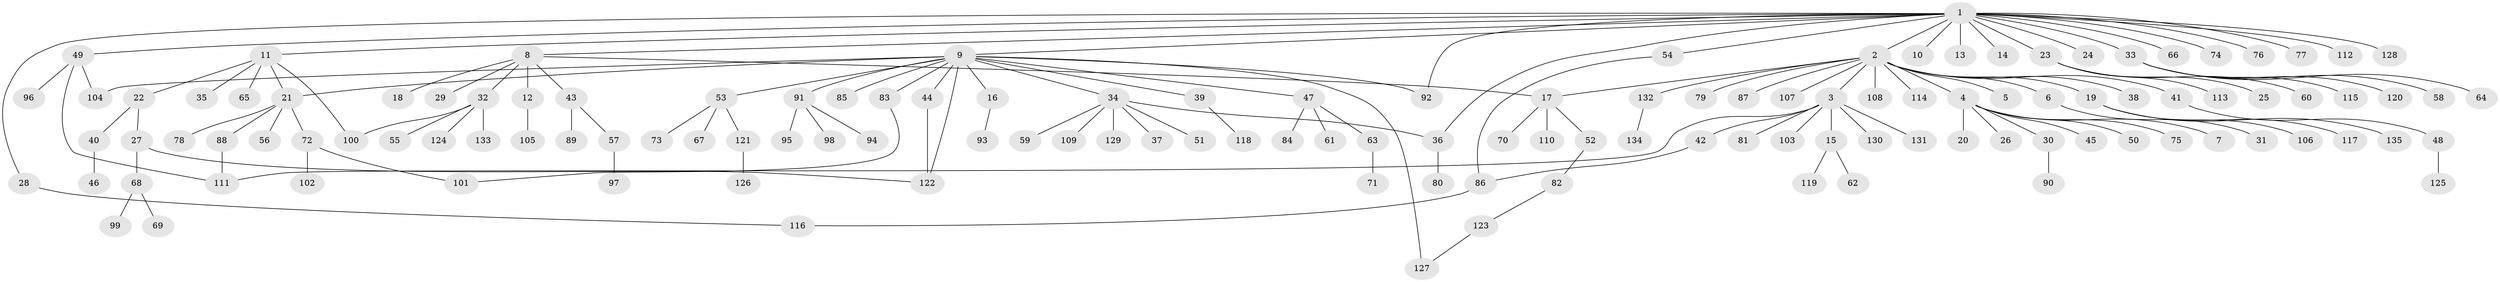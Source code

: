 // Generated by graph-tools (version 1.1) at 2025/49/03/09/25 03:49:53]
// undirected, 135 vertices, 148 edges
graph export_dot {
graph [start="1"]
  node [color=gray90,style=filled];
  1;
  2;
  3;
  4;
  5;
  6;
  7;
  8;
  9;
  10;
  11;
  12;
  13;
  14;
  15;
  16;
  17;
  18;
  19;
  20;
  21;
  22;
  23;
  24;
  25;
  26;
  27;
  28;
  29;
  30;
  31;
  32;
  33;
  34;
  35;
  36;
  37;
  38;
  39;
  40;
  41;
  42;
  43;
  44;
  45;
  46;
  47;
  48;
  49;
  50;
  51;
  52;
  53;
  54;
  55;
  56;
  57;
  58;
  59;
  60;
  61;
  62;
  63;
  64;
  65;
  66;
  67;
  68;
  69;
  70;
  71;
  72;
  73;
  74;
  75;
  76;
  77;
  78;
  79;
  80;
  81;
  82;
  83;
  84;
  85;
  86;
  87;
  88;
  89;
  90;
  91;
  92;
  93;
  94;
  95;
  96;
  97;
  98;
  99;
  100;
  101;
  102;
  103;
  104;
  105;
  106;
  107;
  108;
  109;
  110;
  111;
  112;
  113;
  114;
  115;
  116;
  117;
  118;
  119;
  120;
  121;
  122;
  123;
  124;
  125;
  126;
  127;
  128;
  129;
  130;
  131;
  132;
  133;
  134;
  135;
  1 -- 2;
  1 -- 8;
  1 -- 9;
  1 -- 10;
  1 -- 11;
  1 -- 13;
  1 -- 14;
  1 -- 23;
  1 -- 24;
  1 -- 28;
  1 -- 33;
  1 -- 36;
  1 -- 49;
  1 -- 54;
  1 -- 66;
  1 -- 74;
  1 -- 76;
  1 -- 77;
  1 -- 92;
  1 -- 112;
  1 -- 128;
  2 -- 3;
  2 -- 4;
  2 -- 5;
  2 -- 6;
  2 -- 17;
  2 -- 19;
  2 -- 38;
  2 -- 41;
  2 -- 79;
  2 -- 87;
  2 -- 107;
  2 -- 108;
  2 -- 114;
  2 -- 132;
  3 -- 15;
  3 -- 42;
  3 -- 81;
  3 -- 103;
  3 -- 111;
  3 -- 130;
  3 -- 131;
  4 -- 7;
  4 -- 20;
  4 -- 26;
  4 -- 30;
  4 -- 45;
  4 -- 50;
  4 -- 75;
  6 -- 31;
  8 -- 12;
  8 -- 17;
  8 -- 18;
  8 -- 29;
  8 -- 32;
  8 -- 43;
  9 -- 16;
  9 -- 21;
  9 -- 34;
  9 -- 39;
  9 -- 44;
  9 -- 47;
  9 -- 53;
  9 -- 83;
  9 -- 85;
  9 -- 91;
  9 -- 92;
  9 -- 104;
  9 -- 122;
  9 -- 127;
  11 -- 21;
  11 -- 22;
  11 -- 35;
  11 -- 65;
  11 -- 100;
  12 -- 105;
  15 -- 62;
  15 -- 119;
  16 -- 93;
  17 -- 52;
  17 -- 70;
  17 -- 110;
  19 -- 106;
  19 -- 117;
  19 -- 135;
  21 -- 56;
  21 -- 72;
  21 -- 78;
  21 -- 88;
  22 -- 27;
  22 -- 40;
  23 -- 25;
  23 -- 60;
  23 -- 113;
  27 -- 68;
  27 -- 122;
  28 -- 116;
  30 -- 90;
  32 -- 55;
  32 -- 100;
  32 -- 124;
  32 -- 133;
  33 -- 58;
  33 -- 64;
  33 -- 115;
  33 -- 120;
  34 -- 36;
  34 -- 37;
  34 -- 51;
  34 -- 59;
  34 -- 109;
  34 -- 129;
  36 -- 80;
  39 -- 118;
  40 -- 46;
  41 -- 48;
  42 -- 86;
  43 -- 57;
  43 -- 89;
  44 -- 122;
  47 -- 61;
  47 -- 63;
  47 -- 84;
  48 -- 125;
  49 -- 96;
  49 -- 104;
  49 -- 111;
  52 -- 82;
  53 -- 67;
  53 -- 73;
  53 -- 121;
  54 -- 86;
  57 -- 97;
  63 -- 71;
  68 -- 69;
  68 -- 99;
  72 -- 101;
  72 -- 102;
  82 -- 123;
  83 -- 101;
  86 -- 116;
  88 -- 111;
  91 -- 94;
  91 -- 95;
  91 -- 98;
  121 -- 126;
  123 -- 127;
  132 -- 134;
}
